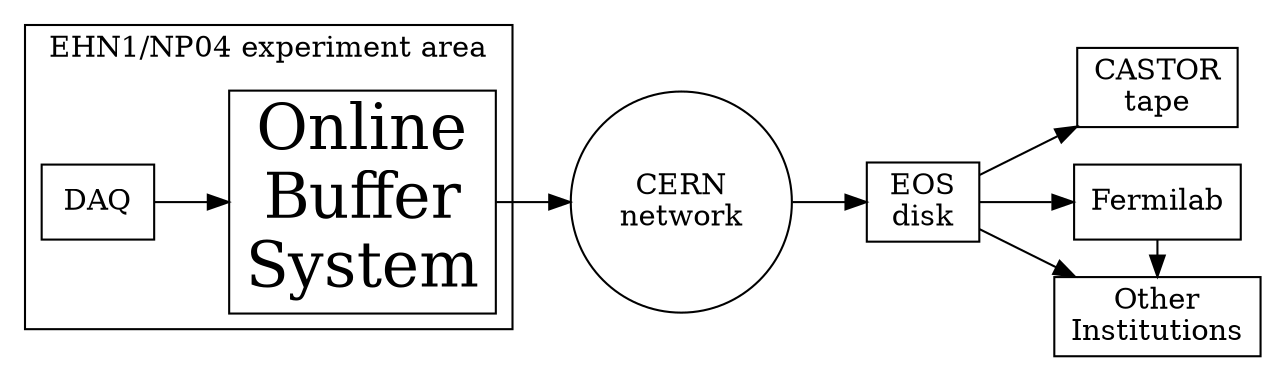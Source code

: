 digraph context {
	rankdir=LR;
	node[shape=box];
	subgraph cluster_hall {
		daq[label="DAQ"];
		buf[label="Online\nBuffer\nSystem", fontsize=30];
		label="EHN1/NP04 experiment area";
	}
	net[label="CERN\nnetwork",shape=circle];
	eos[label="EOS\ndisk"];
	castor[label="CASTOR\ntape"];
	fnal[label="Fermilab"];
	inst[label="Other\nInstitutions"];
	
	{rank=same; fnal; inst;}
		

	daq->buf->net->eos;
	eos->castor;
	eos->fnal;
	eos->inst;
	fnal->inst;
	
	
	#label="NP04 Online Buffer System Context";
}